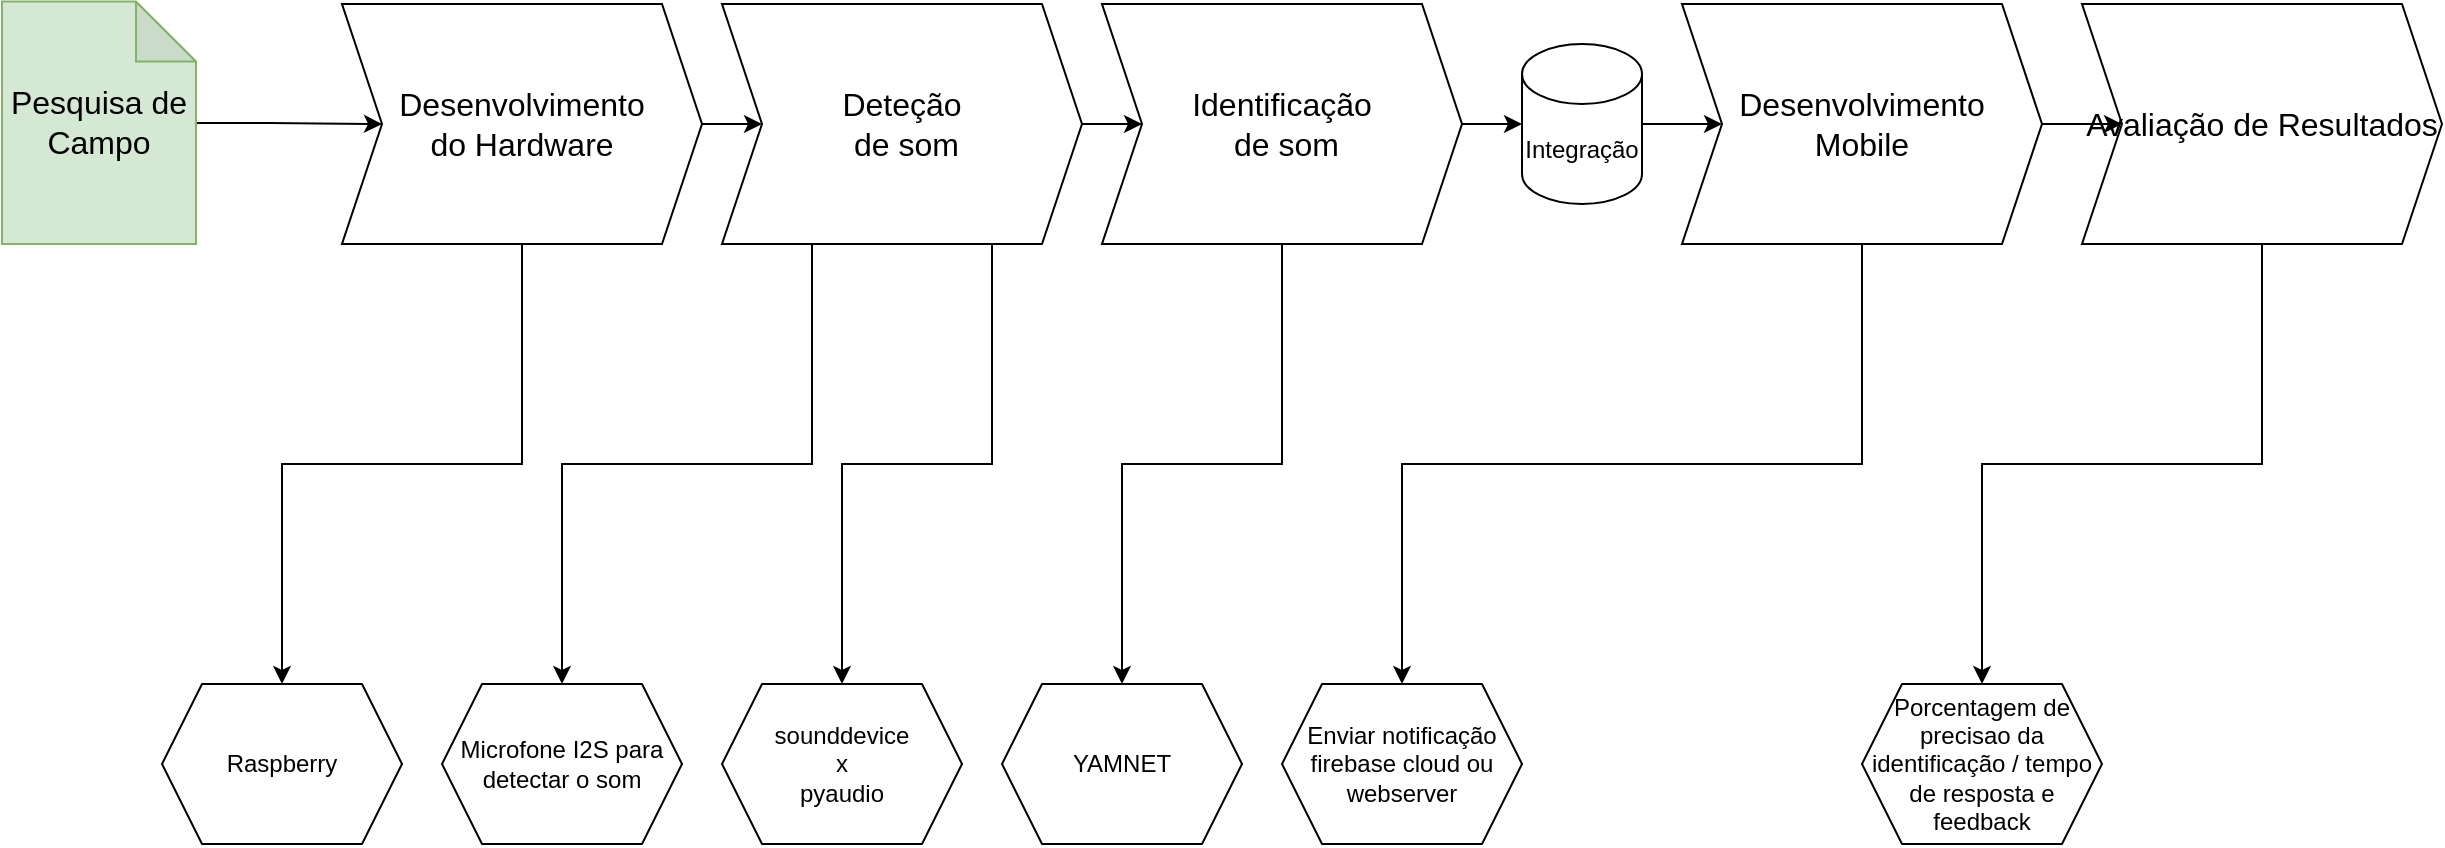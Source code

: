 <mxfile version="27.0.1">
  <diagram name="Página-1" id="rSu4PUZwyo72S_EhJZO-">
    <mxGraphModel dx="1615" dy="989" grid="1" gridSize="10" guides="1" tooltips="1" connect="1" arrows="1" fold="1" page="1" pageScale="1" pageWidth="827" pageHeight="1169" math="0" shadow="0">
      <root>
        <mxCell id="0" />
        <mxCell id="1" parent="0" />
        <mxCell id="-PEBdVXI1XD9tFCXlOrC-11" style="edgeStyle=orthogonalEdgeStyle;rounded=0;orthogonalLoop=1;jettySize=auto;html=1;entryX=0;entryY=0.5;entryDx=0;entryDy=0;" edge="1" parent="1" source="hHr_FQHaSUbndE6EKDq0-1" target="hHr_FQHaSUbndE6EKDq0-2">
          <mxGeometry relative="1" as="geometry" />
        </mxCell>
        <mxCell id="hHr_FQHaSUbndE6EKDq0-1" value="&lt;font style=&quot;font-size: 16px;&quot;&gt;Pesquisa de Campo&lt;/font&gt;" style="shape=note;whiteSpace=wrap;html=1;backgroundOutline=1;darkOpacity=0.05;fillColor=#d5e8d4;strokeColor=#82b366;" parent="1" vertex="1">
          <mxGeometry x="10" y="208.75" width="97" height="121.25" as="geometry" />
        </mxCell>
        <mxCell id="-PEBdVXI1XD9tFCXlOrC-7" style="edgeStyle=orthogonalEdgeStyle;rounded=0;orthogonalLoop=1;jettySize=auto;html=1;exitX=1;exitY=0.5;exitDx=0;exitDy=0;entryX=0;entryY=0.5;entryDx=0;entryDy=0;" edge="1" parent="1" source="hHr_FQHaSUbndE6EKDq0-2" target="hHr_FQHaSUbndE6EKDq0-3">
          <mxGeometry relative="1" as="geometry" />
        </mxCell>
        <mxCell id="-PEBdVXI1XD9tFCXlOrC-17" style="edgeStyle=orthogonalEdgeStyle;rounded=0;orthogonalLoop=1;jettySize=auto;html=1;exitX=0.5;exitY=1;exitDx=0;exitDy=0;entryX=0.5;entryY=0;entryDx=0;entryDy=0;" edge="1" parent="1" source="hHr_FQHaSUbndE6EKDq0-2" target="-PEBdVXI1XD9tFCXlOrC-12">
          <mxGeometry relative="1" as="geometry" />
        </mxCell>
        <mxCell id="hHr_FQHaSUbndE6EKDq0-2" value="&lt;font style=&quot;font-size: 16px;&quot;&gt;Desenvolvimento&lt;/font&gt;&lt;div&gt;&lt;font style=&quot;font-size: 16px;&quot;&gt;do Hardware&lt;/font&gt;&lt;/div&gt;" style="shape=step;perimeter=stepPerimeter;whiteSpace=wrap;html=1;fixedSize=1;" parent="1" vertex="1">
          <mxGeometry x="180" y="210" width="180" height="120" as="geometry" />
        </mxCell>
        <mxCell id="-PEBdVXI1XD9tFCXlOrC-9" style="edgeStyle=orthogonalEdgeStyle;rounded=0;orthogonalLoop=1;jettySize=auto;html=1;exitX=1;exitY=0.5;exitDx=0;exitDy=0;" edge="1" parent="1" source="hHr_FQHaSUbndE6EKDq0-3" target="hHr_FQHaSUbndE6EKDq0-4">
          <mxGeometry relative="1" as="geometry" />
        </mxCell>
        <mxCell id="-PEBdVXI1XD9tFCXlOrC-20" style="edgeStyle=orthogonalEdgeStyle;rounded=0;orthogonalLoop=1;jettySize=auto;html=1;exitX=0.25;exitY=1;exitDx=0;exitDy=0;entryX=0.5;entryY=0;entryDx=0;entryDy=0;" edge="1" parent="1" source="hHr_FQHaSUbndE6EKDq0-3" target="-PEBdVXI1XD9tFCXlOrC-13">
          <mxGeometry relative="1" as="geometry" />
        </mxCell>
        <mxCell id="-PEBdVXI1XD9tFCXlOrC-21" style="edgeStyle=orthogonalEdgeStyle;rounded=0;orthogonalLoop=1;jettySize=auto;html=1;exitX=0.75;exitY=1;exitDx=0;exitDy=0;entryX=0.5;entryY=0;entryDx=0;entryDy=0;" edge="1" parent="1" source="hHr_FQHaSUbndE6EKDq0-3" target="-PEBdVXI1XD9tFCXlOrC-14">
          <mxGeometry relative="1" as="geometry" />
        </mxCell>
        <mxCell id="hHr_FQHaSUbndE6EKDq0-3" value="&lt;span style=&quot;font-size: 16px;&quot;&gt;Deteção&lt;/span&gt;&lt;div&gt;&lt;span style=&quot;font-size: 16px;&quot;&gt;&amp;nbsp;de som&lt;/span&gt;&lt;/div&gt;" style="shape=step;perimeter=stepPerimeter;whiteSpace=wrap;html=1;fixedSize=1;" parent="1" vertex="1">
          <mxGeometry x="370" y="210" width="180" height="120" as="geometry" />
        </mxCell>
        <mxCell id="-PEBdVXI1XD9tFCXlOrC-19" style="edgeStyle=orthogonalEdgeStyle;rounded=0;orthogonalLoop=1;jettySize=auto;html=1;exitX=0.5;exitY=1;exitDx=0;exitDy=0;entryX=0.5;entryY=0;entryDx=0;entryDy=0;" edge="1" parent="1" source="hHr_FQHaSUbndE6EKDq0-4" target="-PEBdVXI1XD9tFCXlOrC-15">
          <mxGeometry relative="1" as="geometry" />
        </mxCell>
        <mxCell id="hHr_FQHaSUbndE6EKDq0-4" value="&lt;span style=&quot;font-size: 16px;&quot;&gt;Identificação&lt;/span&gt;&lt;div&gt;&lt;div&gt;&lt;span style=&quot;font-size: 16px;&quot;&gt;&amp;nbsp;de som&lt;/span&gt;&lt;/div&gt;&lt;/div&gt;" style="shape=step;perimeter=stepPerimeter;whiteSpace=wrap;html=1;fixedSize=1;" parent="1" vertex="1">
          <mxGeometry x="560" y="210" width="180" height="120" as="geometry" />
        </mxCell>
        <mxCell id="hHr_FQHaSUbndE6EKDq0-25" style="edgeStyle=orthogonalEdgeStyle;rounded=0;orthogonalLoop=1;jettySize=auto;html=1;entryX=0;entryY=0.5;entryDx=0;entryDy=0;" parent="1" source="hHr_FQHaSUbndE6EKDq0-6" target="hHr_FQHaSUbndE6EKDq0-7" edge="1">
          <mxGeometry relative="1" as="geometry" />
        </mxCell>
        <mxCell id="-PEBdVXI1XD9tFCXlOrC-22" style="edgeStyle=orthogonalEdgeStyle;rounded=0;orthogonalLoop=1;jettySize=auto;html=1;exitX=0.5;exitY=1;exitDx=0;exitDy=0;entryX=0.5;entryY=0;entryDx=0;entryDy=0;" edge="1" parent="1" source="hHr_FQHaSUbndE6EKDq0-6" target="-PEBdVXI1XD9tFCXlOrC-16">
          <mxGeometry relative="1" as="geometry" />
        </mxCell>
        <mxCell id="hHr_FQHaSUbndE6EKDq0-6" value="&lt;span style=&quot;font-size: 16px;&quot;&gt;Desenvolvimento&lt;/span&gt;&lt;div&gt;&lt;span style=&quot;font-size: 16px;&quot;&gt;Mobile&lt;/span&gt;&lt;/div&gt;" style="shape=step;perimeter=stepPerimeter;whiteSpace=wrap;html=1;fixedSize=1;" parent="1" vertex="1">
          <mxGeometry x="850" y="210" width="180" height="120" as="geometry" />
        </mxCell>
        <mxCell id="-PEBdVXI1XD9tFCXlOrC-25" style="edgeStyle=orthogonalEdgeStyle;rounded=0;orthogonalLoop=1;jettySize=auto;html=1;exitX=0.5;exitY=1;exitDx=0;exitDy=0;entryX=0.5;entryY=0;entryDx=0;entryDy=0;" edge="1" parent="1" source="hHr_FQHaSUbndE6EKDq0-7" target="-PEBdVXI1XD9tFCXlOrC-24">
          <mxGeometry relative="1" as="geometry" />
        </mxCell>
        <mxCell id="hHr_FQHaSUbndE6EKDq0-7" value="&lt;span style=&quot;font-size: 16px;&quot;&gt;Avaliação de Resultados&lt;/span&gt;" style="shape=step;perimeter=stepPerimeter;whiteSpace=wrap;html=1;fixedSize=1;" parent="1" vertex="1">
          <mxGeometry x="1050" y="210" width="180" height="120" as="geometry" />
        </mxCell>
        <mxCell id="BK-b-YuCehh-7s2laq1p-13" style="edgeStyle=orthogonalEdgeStyle;rounded=0;orthogonalLoop=1;jettySize=auto;html=1;exitX=1;exitY=0.5;exitDx=0;exitDy=0;exitPerimeter=0;entryX=0;entryY=0.5;entryDx=0;entryDy=0;" parent="1" source="BK-b-YuCehh-7s2laq1p-11" target="hHr_FQHaSUbndE6EKDq0-6" edge="1">
          <mxGeometry relative="1" as="geometry" />
        </mxCell>
        <mxCell id="BK-b-YuCehh-7s2laq1p-11" value="Integração" style="shape=cylinder3;whiteSpace=wrap;html=1;boundedLbl=1;backgroundOutline=1;size=15;" parent="1" vertex="1">
          <mxGeometry x="770" y="230" width="60" height="80" as="geometry" />
        </mxCell>
        <mxCell id="-PEBdVXI1XD9tFCXlOrC-8" style="edgeStyle=orthogonalEdgeStyle;rounded=0;orthogonalLoop=1;jettySize=auto;html=1;exitX=1;exitY=0.5;exitDx=0;exitDy=0;entryX=0;entryY=0.5;entryDx=0;entryDy=0;entryPerimeter=0;" edge="1" parent="1" source="hHr_FQHaSUbndE6EKDq0-4" target="BK-b-YuCehh-7s2laq1p-11">
          <mxGeometry relative="1" as="geometry" />
        </mxCell>
        <mxCell id="-PEBdVXI1XD9tFCXlOrC-12" value="Raspberry" style="shape=hexagon;perimeter=hexagonPerimeter2;whiteSpace=wrap;html=1;fixedSize=1;" vertex="1" parent="1">
          <mxGeometry x="90" y="550" width="120" height="80" as="geometry" />
        </mxCell>
        <mxCell id="-PEBdVXI1XD9tFCXlOrC-13" value="Microfone I2S para detectar o som" style="shape=hexagon;perimeter=hexagonPerimeter2;whiteSpace=wrap;html=1;fixedSize=1;" vertex="1" parent="1">
          <mxGeometry x="230" y="550" width="120" height="80" as="geometry" />
        </mxCell>
        <mxCell id="-PEBdVXI1XD9tFCXlOrC-14" value="sounddevice&lt;div&gt;x&lt;br&gt;&lt;div&gt;pyaudio&lt;/div&gt;&lt;/div&gt;" style="shape=hexagon;perimeter=hexagonPerimeter2;whiteSpace=wrap;html=1;fixedSize=1;" vertex="1" parent="1">
          <mxGeometry x="370" y="550" width="120" height="80" as="geometry" />
        </mxCell>
        <mxCell id="-PEBdVXI1XD9tFCXlOrC-15" value="YAMNET" style="shape=hexagon;perimeter=hexagonPerimeter2;whiteSpace=wrap;html=1;fixedSize=1;" vertex="1" parent="1">
          <mxGeometry x="510" y="550" width="120" height="80" as="geometry" />
        </mxCell>
        <mxCell id="-PEBdVXI1XD9tFCXlOrC-16" value="Enviar notificação&lt;div&gt;firebase cloud ou webserver&lt;/div&gt;" style="shape=hexagon;perimeter=hexagonPerimeter2;whiteSpace=wrap;html=1;fixedSize=1;" vertex="1" parent="1">
          <mxGeometry x="650" y="550" width="120" height="80" as="geometry" />
        </mxCell>
        <mxCell id="-PEBdVXI1XD9tFCXlOrC-24" value="Porcentagem de precisao da identificação / tempo de resposta e feedback" style="shape=hexagon;perimeter=hexagonPerimeter2;whiteSpace=wrap;html=1;fixedSize=1;" vertex="1" parent="1">
          <mxGeometry x="940" y="550" width="120" height="80" as="geometry" />
        </mxCell>
      </root>
    </mxGraphModel>
  </diagram>
</mxfile>
